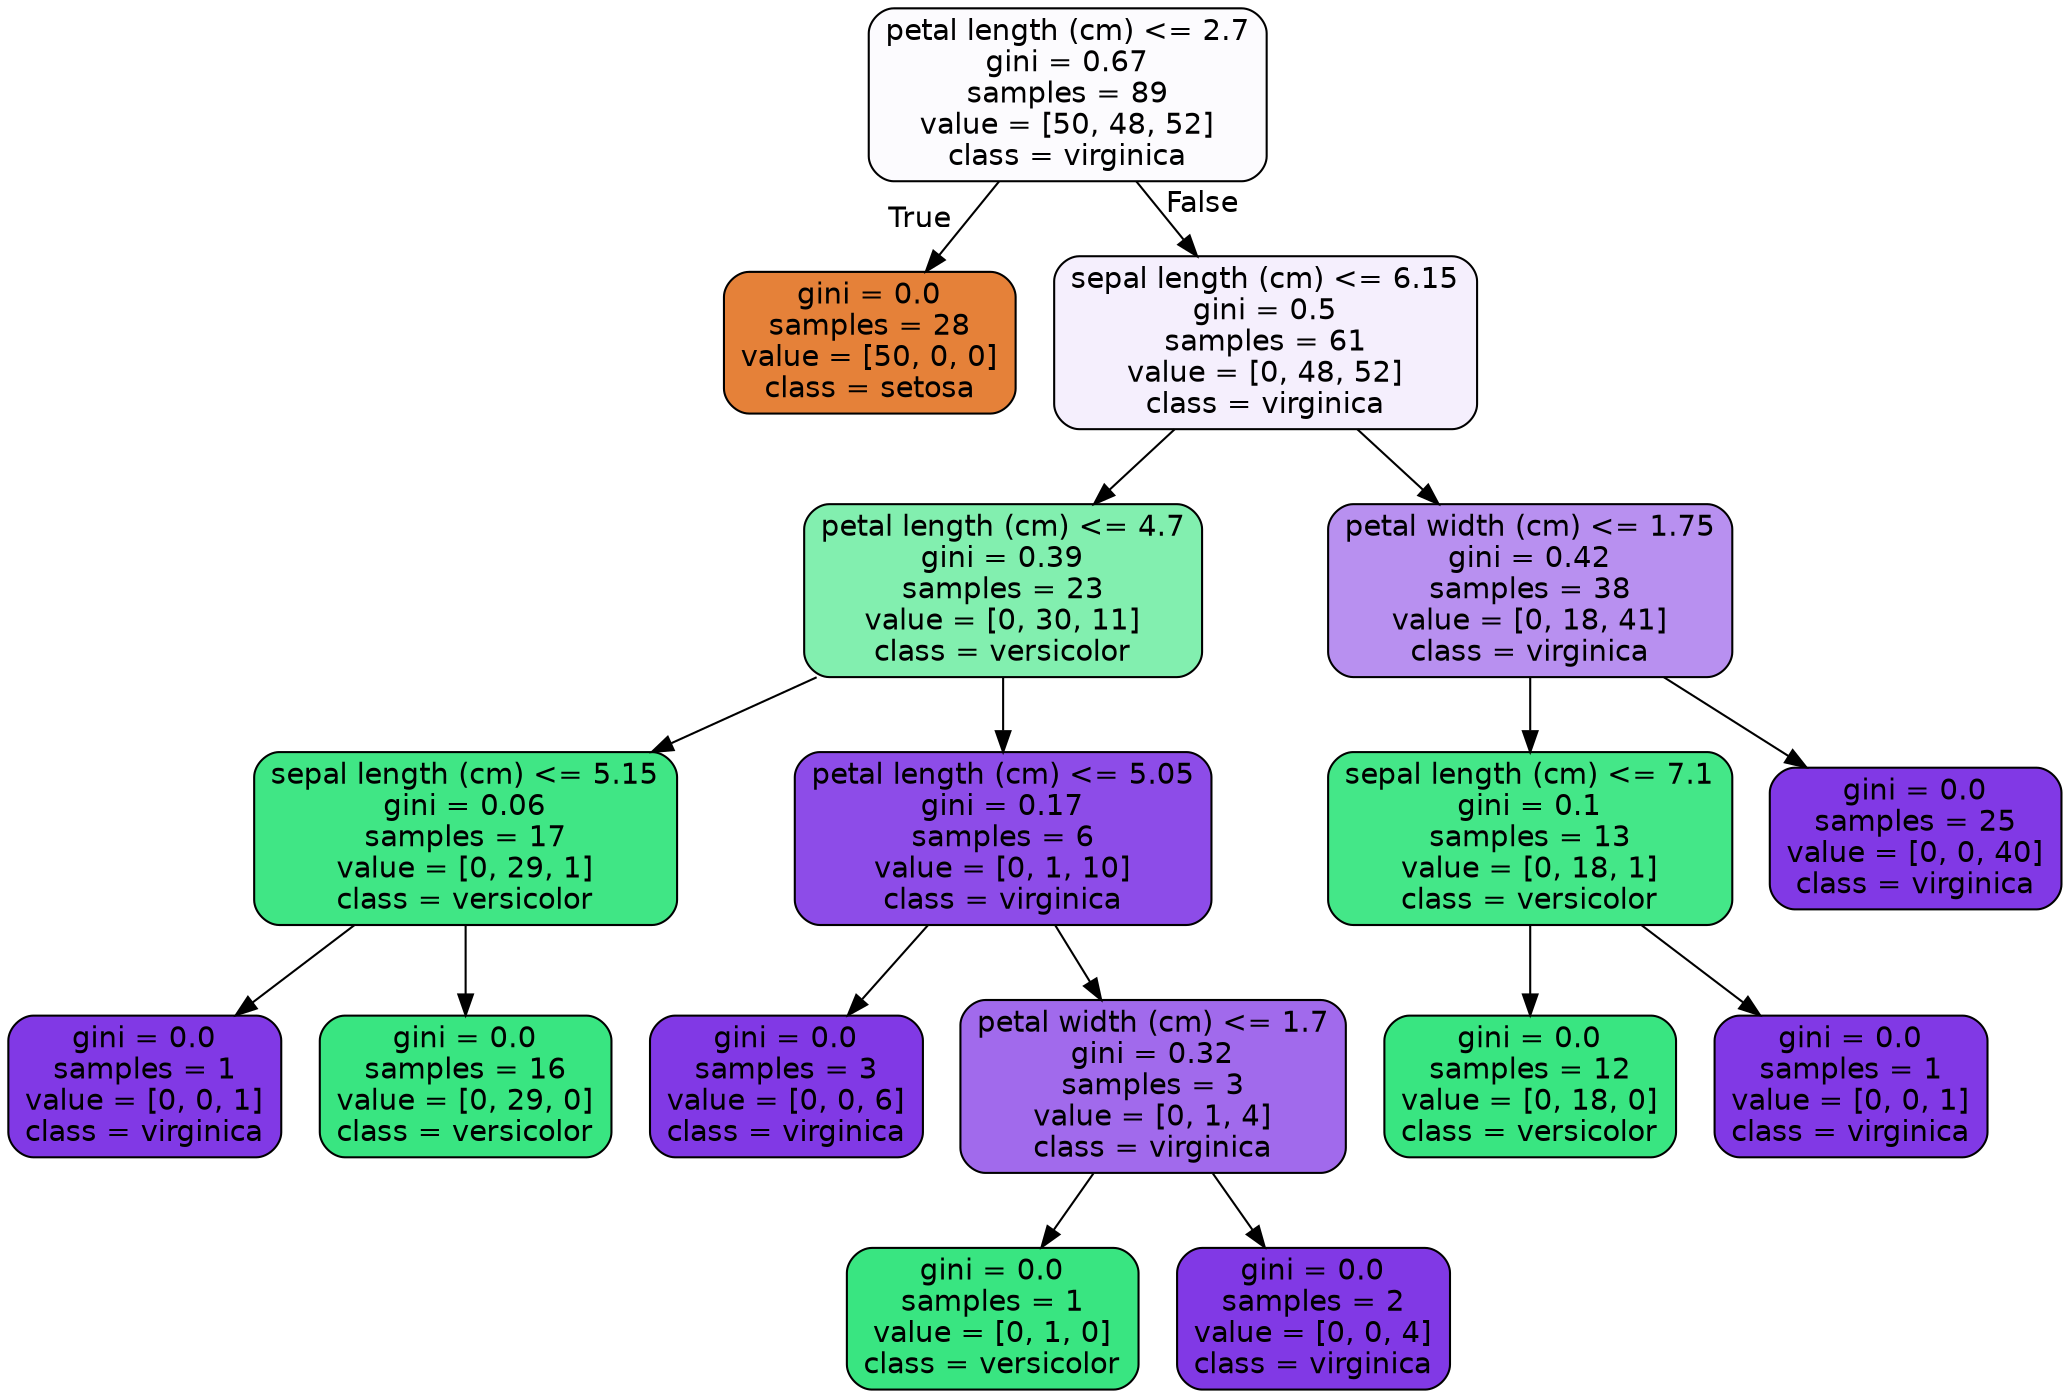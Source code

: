 digraph Tree {
node [shape=box, style="filled, rounded", color="black", fontname=helvetica] ;
edge [fontname=helvetica] ;
0 [label="petal length (cm) <= 2.7\ngini = 0.67\nsamples = 89\nvalue = [50, 48, 52]\nclass = virginica", fillcolor="#8139e505"] ;
1 [label="gini = 0.0\nsamples = 28\nvalue = [50, 0, 0]\nclass = setosa", fillcolor="#e58139ff"] ;
0 -> 1 [labeldistance=2.5, labelangle=45, headlabel="True"] ;
2 [label="sepal length (cm) <= 6.15\ngini = 0.5\nsamples = 61\nvalue = [0, 48, 52]\nclass = virginica", fillcolor="#8139e514"] ;
0 -> 2 [labeldistance=2.5, labelangle=-45, headlabel="False"] ;
3 [label="petal length (cm) <= 4.7\ngini = 0.39\nsamples = 23\nvalue = [0, 30, 11]\nclass = versicolor", fillcolor="#39e581a1"] ;
2 -> 3 ;
4 [label="sepal length (cm) <= 5.15\ngini = 0.06\nsamples = 17\nvalue = [0, 29, 1]\nclass = versicolor", fillcolor="#39e581f6"] ;
3 -> 4 ;
5 [label="gini = 0.0\nsamples = 1\nvalue = [0, 0, 1]\nclass = virginica", fillcolor="#8139e5ff"] ;
4 -> 5 ;
6 [label="gini = 0.0\nsamples = 16\nvalue = [0, 29, 0]\nclass = versicolor", fillcolor="#39e581ff"] ;
4 -> 6 ;
7 [label="petal length (cm) <= 5.05\ngini = 0.17\nsamples = 6\nvalue = [0, 1, 10]\nclass = virginica", fillcolor="#8139e5e6"] ;
3 -> 7 ;
8 [label="gini = 0.0\nsamples = 3\nvalue = [0, 0, 6]\nclass = virginica", fillcolor="#8139e5ff"] ;
7 -> 8 ;
9 [label="petal width (cm) <= 1.7\ngini = 0.32\nsamples = 3\nvalue = [0, 1, 4]\nclass = virginica", fillcolor="#8139e5bf"] ;
7 -> 9 ;
10 [label="gini = 0.0\nsamples = 1\nvalue = [0, 1, 0]\nclass = versicolor", fillcolor="#39e581ff"] ;
9 -> 10 ;
11 [label="gini = 0.0\nsamples = 2\nvalue = [0, 0, 4]\nclass = virginica", fillcolor="#8139e5ff"] ;
9 -> 11 ;
12 [label="petal width (cm) <= 1.75\ngini = 0.42\nsamples = 38\nvalue = [0, 18, 41]\nclass = virginica", fillcolor="#8139e58f"] ;
2 -> 12 ;
13 [label="sepal length (cm) <= 7.1\ngini = 0.1\nsamples = 13\nvalue = [0, 18, 1]\nclass = versicolor", fillcolor="#39e581f1"] ;
12 -> 13 ;
14 [label="gini = 0.0\nsamples = 12\nvalue = [0, 18, 0]\nclass = versicolor", fillcolor="#39e581ff"] ;
13 -> 14 ;
15 [label="gini = 0.0\nsamples = 1\nvalue = [0, 0, 1]\nclass = virginica", fillcolor="#8139e5ff"] ;
13 -> 15 ;
16 [label="gini = 0.0\nsamples = 25\nvalue = [0, 0, 40]\nclass = virginica", fillcolor="#8139e5ff"] ;
12 -> 16 ;
}